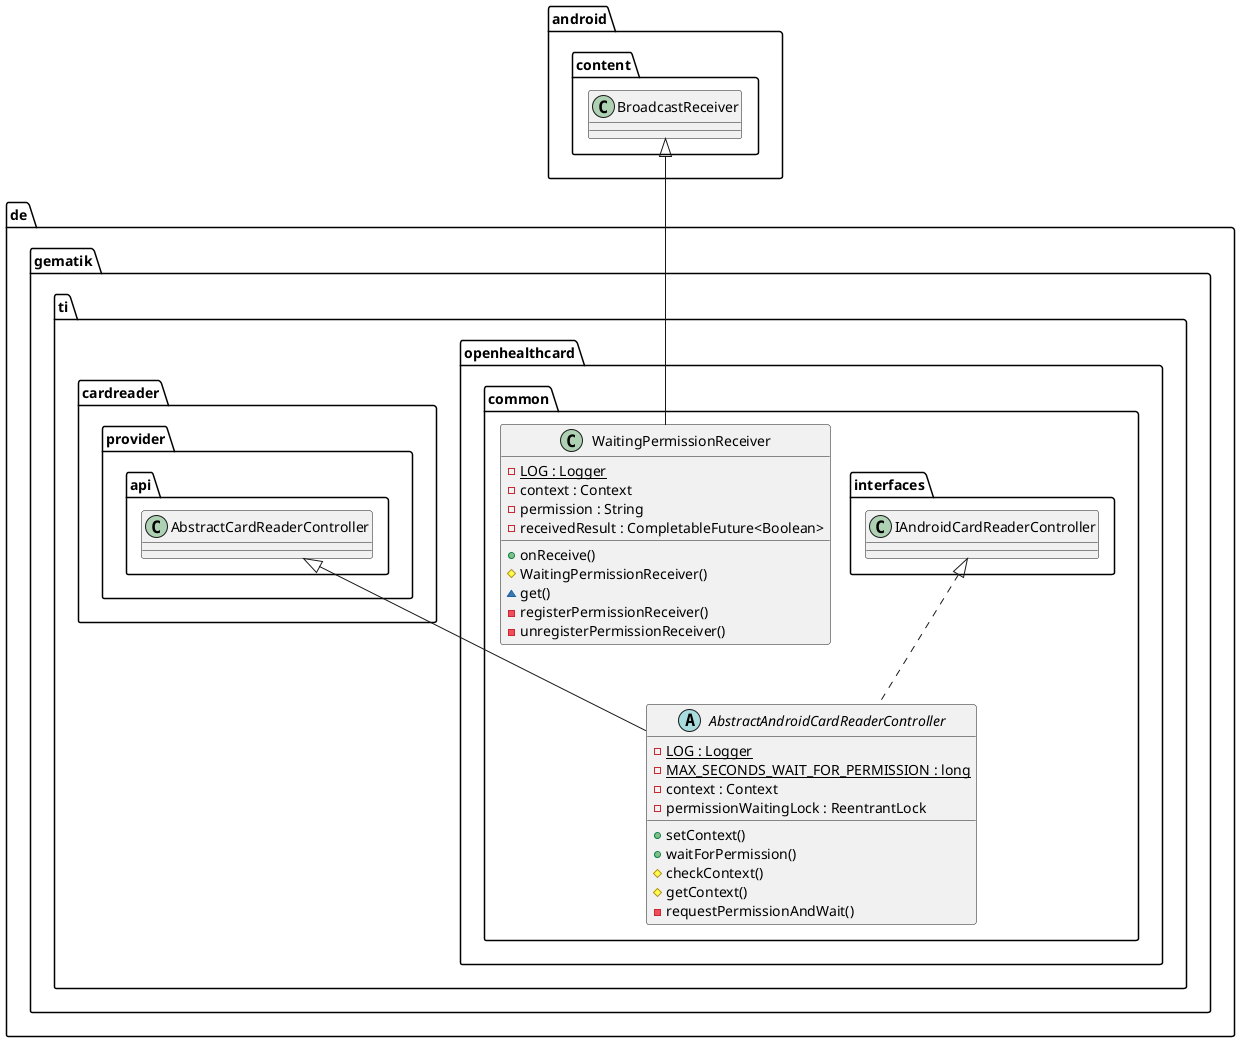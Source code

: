 @startuml



  namespace de.gematik.ti.openhealthcard.common {
    abstract class de.gematik.ti.openhealthcard.common.AbstractAndroidCardReaderController {
        {static} - LOG : Logger
        {static} - MAX_SECONDS_WAIT_FOR_PERMISSION : long
        - context : Context
        - permissionWaitingLock : ReentrantLock
        + setContext()
        + waitForPermission()
        # checkContext()
        # getContext()
        - requestPermissionAndWait()
    }
  }
  

  namespace de.gematik.ti.openhealthcard.common {
    class de.gematik.ti.openhealthcard.common.WaitingPermissionReceiver {
        {static} - LOG : Logger
        - context : Context
        - permission : String
        - receivedResult : CompletableFuture<Boolean>
        + onReceive()
        # WaitingPermissionReceiver()
        ~ get()
        - registerPermissionReceiver()
        - unregisterPermissionReceiver()
    }
  }
  

  de.gematik.ti.openhealthcard.common.AbstractAndroidCardReaderController .up.|> de.gematik.ti.openhealthcard.common.interfaces.IAndroidCardReaderController
  de.gematik.ti.openhealthcard.common.AbstractAndroidCardReaderController -up-|> de.gematik.ti.cardreader.provider.api.AbstractCardReaderController
  de.gematik.ti.openhealthcard.common.WaitingPermissionReceiver -up-|> android.content.BroadcastReceiver









@enduml
